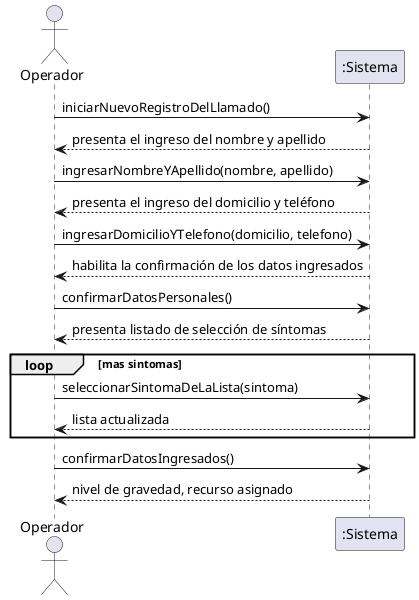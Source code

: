@startuml

actor Operador

Operador -> ":Sistema": iniciarNuevoRegistroDelLlamado()
":Sistema" --> Operador: presenta el ingreso del nombre y apellido
Operador -> ":Sistema": ingresarNombreYApellido(nombre, apellido)
":Sistema" --> Operador: presenta el ingreso del domicilio y teléfono
Operador -> ":Sistema": ingresarDomicilioYTelefono(domicilio, telefono)
":Sistema" --> Operador: habilita la confirmación de los datos ingresados
Operador -> ":Sistema": confirmarDatosPersonales()
":Sistema" --> Operador: presenta listado de selección de síntomas
loop mas sintomas
    Operador -> ":Sistema": seleccionarSintomaDeLaLista(sintoma)
    ":Sistema" --> Operador: lista actualizada
end
Operador -> ":Sistema": confirmarDatosIngresados()
":Sistema" --> Operador: nivel de gravedad, recurso asignado
@enduml

